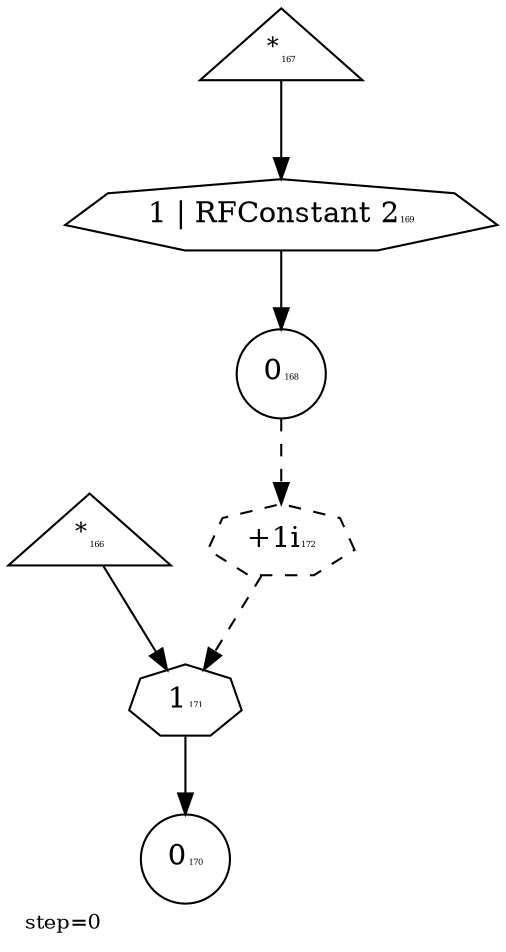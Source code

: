 digraph {
  graph  [labelloc=bottom,labeljust=left,fontsize="10",label="step=0"];
  "166" [shape=triangle,peripheries="1",label=<<SUP>*</SUP><FONT POINT-SIZE='4'>166</FONT>>,labelfontcolor=black,color=black];
  "167" [shape=triangle,peripheries="1",label=<<SUP>*</SUP><FONT POINT-SIZE='4'>167</FONT>>,labelfontcolor=black,color=black];
  "168" [shape=circle,peripheries="1",label=<0<FONT POINT-SIZE='4'>168</FONT>>,labelfontcolor=black,color=black];
  "170" [shape=circle,peripheries="1",label=<0<FONT POINT-SIZE='4'>170</FONT>>,labelfontcolor=black,color=black];
  "169" [label=<1 | RFConstant 2<FONT POINT-SIZE='4'>169</FONT>>,peripheries="1",color=black,shape=septagon];
  "167" -> "169" [color=black];
  "169" -> "168" [color=black];
  "171" [label=<1<FONT POINT-SIZE='4'>171</FONT>>,peripheries="1",color=black,shape=septagon];
  "166" -> "171" [color=black];
  "171" -> "170" [color=black];
  "172" [label=<+1i<FONT POINT-SIZE='4'>172</FONT>>,peripheries="1",color=black,style=dashed,shape=septagon];
  "168" -> "172" [style=dashed,color=black];
  "172" -> "171" [style=dashed,color=black];
}
